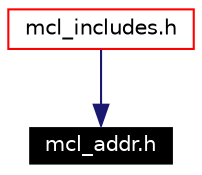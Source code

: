 digraph G
{
  edge [fontname="Helvetica",fontsize=10,labelfontname="Helvetica",labelfontsize=10];
  node [fontname="Helvetica",fontsize=10,shape=record];
  Node3 [label="mcl_addr.h",height=0.2,width=0.4,color="white", fillcolor="black", style="filled" fontcolor="white"];
  Node4 -> Node3 [color="midnightblue",fontsize=10,style="solid",fontname="Helvetica"];
  Node4 [label="mcl_includes.h",height=0.2,width=0.4,color="red",URL="$mcl__includes_8h.html"];
}
